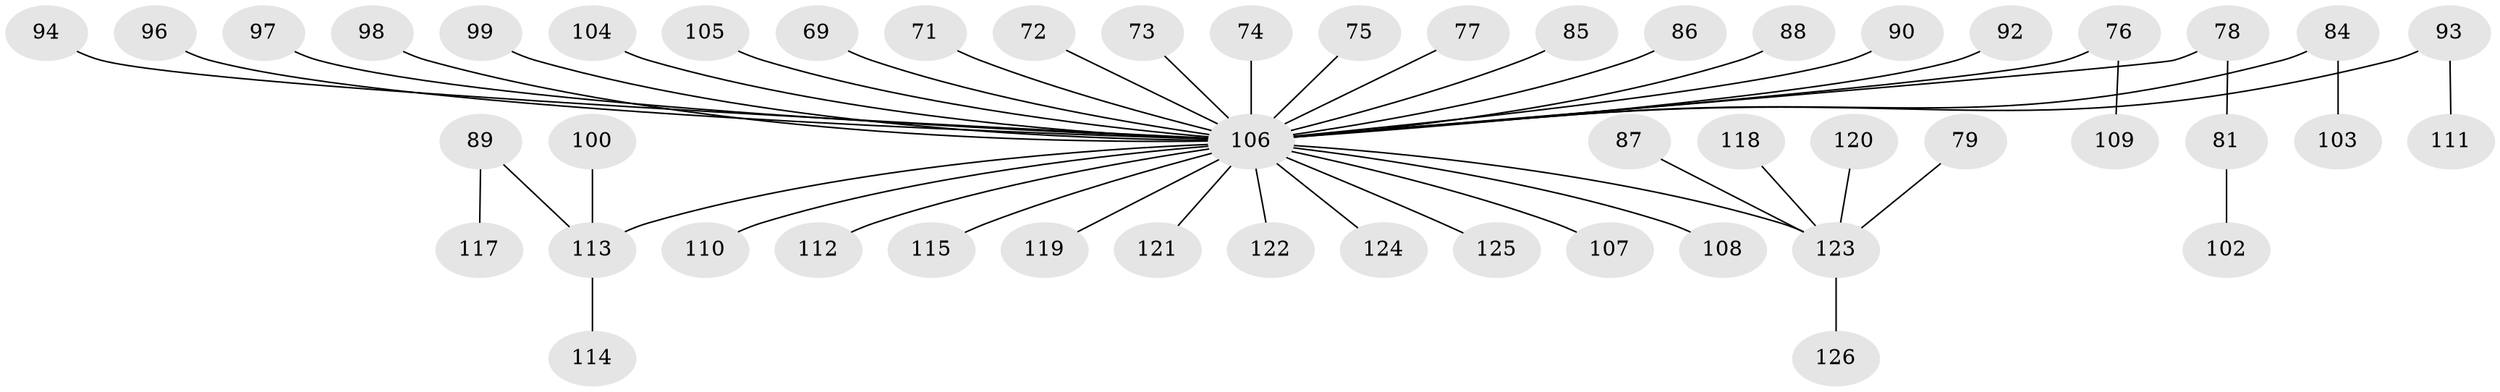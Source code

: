 // original degree distribution, {2: 0.23015873015873015, 6: 0.015873015873015872, 5: 0.031746031746031744, 3: 0.16666666666666666, 4: 0.07142857142857142, 1: 0.48412698412698413}
// Generated by graph-tools (version 1.1) at 2025/57/03/04/25 21:57:00]
// undirected, 50 vertices, 49 edges
graph export_dot {
graph [start="1"]
  node [color=gray90,style=filled];
  69;
  71;
  72;
  73;
  74;
  75;
  76;
  77;
  78;
  79;
  81;
  84;
  85;
  86;
  87;
  88;
  89 [super="+83"];
  90;
  92;
  93 [super="+91"];
  94;
  96;
  97;
  98;
  99;
  100;
  102;
  103;
  104;
  105;
  106 [super="+25+80+30+35+44+101+36+95+50+53+51+56+58+59+57+61+63+66+70+82+68"];
  107;
  108;
  109;
  110;
  111;
  112;
  113 [super="+29"];
  114;
  115;
  117;
  118;
  119;
  120;
  121;
  122;
  123 [super="+39+116"];
  124;
  125;
  126;
  69 -- 106;
  71 -- 106;
  72 -- 106;
  73 -- 106;
  74 -- 106;
  75 -- 106;
  76 -- 109;
  76 -- 106;
  77 -- 106;
  78 -- 81;
  78 -- 106;
  79 -- 123;
  81 -- 102;
  84 -- 103;
  84 -- 106;
  85 -- 106;
  86 -- 106;
  87 -- 123;
  88 -- 106;
  89 -- 117;
  89 -- 113;
  90 -- 106;
  92 -- 106;
  93 -- 111;
  93 -- 106;
  94 -- 106;
  96 -- 106;
  97 -- 106;
  98 -- 106;
  99 -- 106;
  100 -- 113;
  104 -- 106;
  105 -- 106;
  106 -- 125;
  106 -- 113;
  106 -- 115;
  106 -- 122;
  106 -- 123;
  106 -- 124;
  106 -- 112;
  106 -- 110;
  106 -- 121;
  106 -- 108;
  106 -- 119;
  106 -- 107;
  113 -- 114;
  118 -- 123;
  120 -- 123;
  123 -- 126;
}
